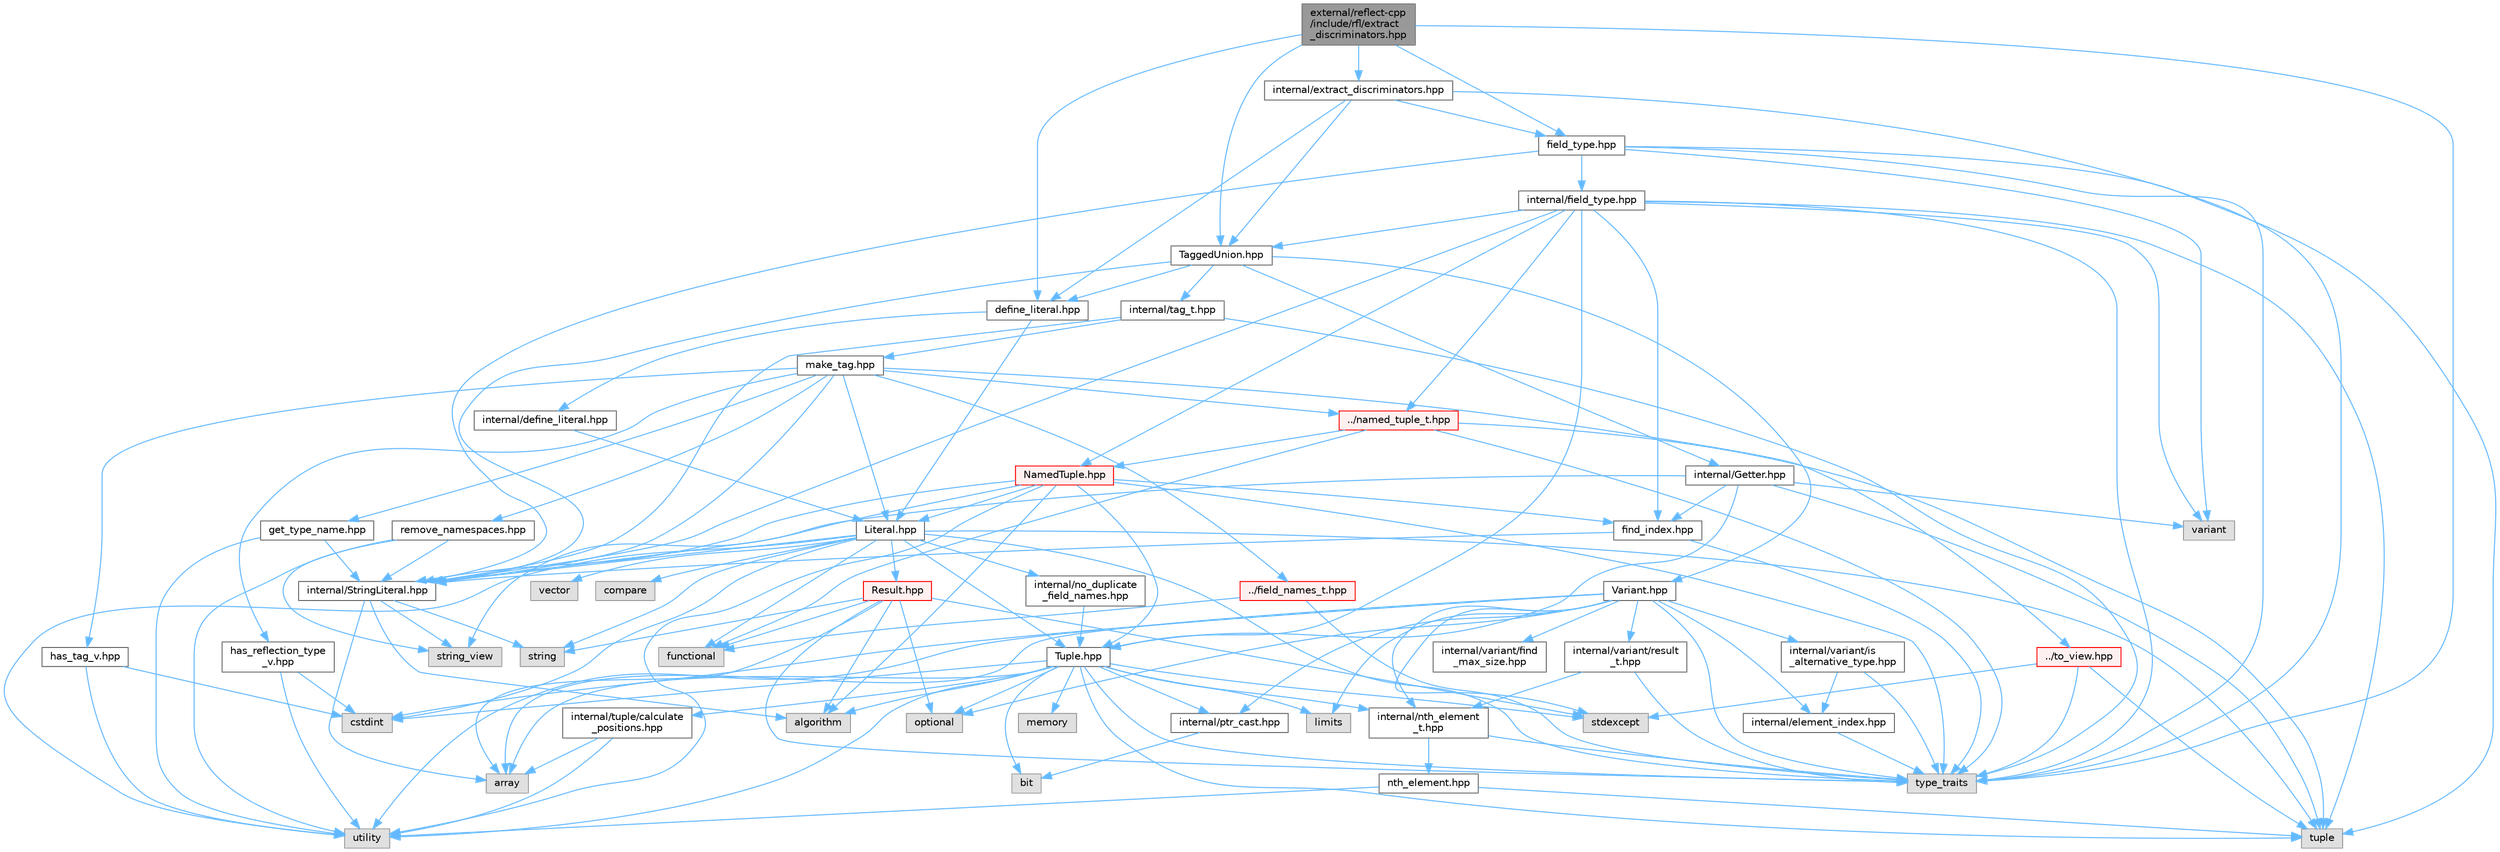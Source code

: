 digraph "external/reflect-cpp/include/rfl/extract_discriminators.hpp"
{
 // LATEX_PDF_SIZE
  bgcolor="transparent";
  edge [fontname=Helvetica,fontsize=10,labelfontname=Helvetica,labelfontsize=10];
  node [fontname=Helvetica,fontsize=10,shape=box,height=0.2,width=0.4];
  Node1 [id="Node000001",label="external/reflect-cpp\l/include/rfl/extract\l_discriminators.hpp",height=0.2,width=0.4,color="gray40", fillcolor="grey60", style="filled", fontcolor="black",tooltip=" "];
  Node1 -> Node2 [id="edge140_Node000001_Node000002",color="steelblue1",style="solid",tooltip=" "];
  Node2 [id="Node000002",label="type_traits",height=0.2,width=0.4,color="grey60", fillcolor="#E0E0E0", style="filled",tooltip=" "];
  Node1 -> Node3 [id="edge141_Node000001_Node000003",color="steelblue1",style="solid",tooltip=" "];
  Node3 [id="Node000003",label="TaggedUnion.hpp",height=0.2,width=0.4,color="grey40", fillcolor="white", style="filled",URL="$_tagged_union_8hpp.html",tooltip=" "];
  Node3 -> Node4 [id="edge142_Node000003_Node000004",color="steelblue1",style="solid",tooltip=" "];
  Node4 [id="Node000004",label="Variant.hpp",height=0.2,width=0.4,color="grey40", fillcolor="white", style="filled",URL="$_variant_8hpp.html",tooltip=" "];
  Node4 -> Node5 [id="edge143_Node000004_Node000005",color="steelblue1",style="solid",tooltip=" "];
  Node5 [id="Node000005",label="array",height=0.2,width=0.4,color="grey60", fillcolor="#E0E0E0", style="filled",tooltip=" "];
  Node4 -> Node6 [id="edge144_Node000004_Node000006",color="steelblue1",style="solid",tooltip=" "];
  Node6 [id="Node000006",label="cstdint",height=0.2,width=0.4,color="grey60", fillcolor="#E0E0E0", style="filled",tooltip=" "];
  Node4 -> Node7 [id="edge145_Node000004_Node000007",color="steelblue1",style="solid",tooltip=" "];
  Node7 [id="Node000007",label="limits",height=0.2,width=0.4,color="grey60", fillcolor="#E0E0E0", style="filled",tooltip=" "];
  Node4 -> Node8 [id="edge146_Node000004_Node000008",color="steelblue1",style="solid",tooltip=" "];
  Node8 [id="Node000008",label="optional",height=0.2,width=0.4,color="grey60", fillcolor="#E0E0E0", style="filled",tooltip=" "];
  Node4 -> Node9 [id="edge147_Node000004_Node000009",color="steelblue1",style="solid",tooltip=" "];
  Node9 [id="Node000009",label="stdexcept",height=0.2,width=0.4,color="grey60", fillcolor="#E0E0E0", style="filled",tooltip=" "];
  Node4 -> Node2 [id="edge148_Node000004_Node000002",color="steelblue1",style="solid",tooltip=" "];
  Node4 -> Node10 [id="edge149_Node000004_Node000010",color="steelblue1",style="solid",tooltip=" "];
  Node10 [id="Node000010",label="utility",height=0.2,width=0.4,color="grey60", fillcolor="#E0E0E0", style="filled",tooltip=" "];
  Node4 -> Node11 [id="edge150_Node000004_Node000011",color="steelblue1",style="solid",tooltip=" "];
  Node11 [id="Node000011",label="internal/element_index.hpp",height=0.2,width=0.4,color="grey40", fillcolor="white", style="filled",URL="$element__index_8hpp.html",tooltip=" "];
  Node11 -> Node2 [id="edge151_Node000011_Node000002",color="steelblue1",style="solid",tooltip=" "];
  Node4 -> Node12 [id="edge152_Node000004_Node000012",color="steelblue1",style="solid",tooltip=" "];
  Node12 [id="Node000012",label="internal/nth_element\l_t.hpp",height=0.2,width=0.4,color="grey40", fillcolor="white", style="filled",URL="$nth__element__t_8hpp.html",tooltip=" "];
  Node12 -> Node2 [id="edge153_Node000012_Node000002",color="steelblue1",style="solid",tooltip=" "];
  Node12 -> Node13 [id="edge154_Node000012_Node000013",color="steelblue1",style="solid",tooltip=" "];
  Node13 [id="Node000013",label="nth_element.hpp",height=0.2,width=0.4,color="grey40", fillcolor="white", style="filled",URL="$nth__element_8hpp.html",tooltip=" "];
  Node13 -> Node14 [id="edge155_Node000013_Node000014",color="steelblue1",style="solid",tooltip=" "];
  Node14 [id="Node000014",label="tuple",height=0.2,width=0.4,color="grey60", fillcolor="#E0E0E0", style="filled",tooltip=" "];
  Node13 -> Node10 [id="edge156_Node000013_Node000010",color="steelblue1",style="solid",tooltip=" "];
  Node4 -> Node15 [id="edge157_Node000004_Node000015",color="steelblue1",style="solid",tooltip=" "];
  Node15 [id="Node000015",label="internal/variant/find\l_max_size.hpp",height=0.2,width=0.4,color="grey40", fillcolor="white", style="filled",URL="$find__max__size_8hpp.html",tooltip=" "];
  Node4 -> Node16 [id="edge158_Node000004_Node000016",color="steelblue1",style="solid",tooltip=" "];
  Node16 [id="Node000016",label="internal/variant/is\l_alternative_type.hpp",height=0.2,width=0.4,color="grey40", fillcolor="white", style="filled",URL="$is__alternative__type_8hpp.html",tooltip=" "];
  Node16 -> Node2 [id="edge159_Node000016_Node000002",color="steelblue1",style="solid",tooltip=" "];
  Node16 -> Node11 [id="edge160_Node000016_Node000011",color="steelblue1",style="solid",tooltip=" "];
  Node4 -> Node17 [id="edge161_Node000004_Node000017",color="steelblue1",style="solid",tooltip=" "];
  Node17 [id="Node000017",label="internal/variant/result\l_t.hpp",height=0.2,width=0.4,color="grey40", fillcolor="white", style="filled",URL="$result__t_8hpp.html",tooltip=" "];
  Node17 -> Node2 [id="edge162_Node000017_Node000002",color="steelblue1",style="solid",tooltip=" "];
  Node17 -> Node12 [id="edge163_Node000017_Node000012",color="steelblue1",style="solid",tooltip=" "];
  Node4 -> Node18 [id="edge164_Node000004_Node000018",color="steelblue1",style="solid",tooltip=" "];
  Node18 [id="Node000018",label="internal/ptr_cast.hpp",height=0.2,width=0.4,color="grey40", fillcolor="white", style="filled",URL="$ptr__cast_8hpp.html",tooltip=" "];
  Node18 -> Node19 [id="edge165_Node000018_Node000019",color="steelblue1",style="solid",tooltip=" "];
  Node19 [id="Node000019",label="bit",height=0.2,width=0.4,color="grey60", fillcolor="#E0E0E0", style="filled",tooltip=" "];
  Node3 -> Node20 [id="edge166_Node000003_Node000020",color="steelblue1",style="solid",tooltip=" "];
  Node20 [id="Node000020",label="define_literal.hpp",height=0.2,width=0.4,color="grey40", fillcolor="white", style="filled",URL="$define__literal_8hpp.html",tooltip=" "];
  Node20 -> Node21 [id="edge167_Node000020_Node000021",color="steelblue1",style="solid",tooltip=" "];
  Node21 [id="Node000021",label="Literal.hpp",height=0.2,width=0.4,color="grey40", fillcolor="white", style="filled",URL="$_literal_8hpp.html",tooltip=" "];
  Node21 -> Node22 [id="edge168_Node000021_Node000022",color="steelblue1",style="solid",tooltip=" "];
  Node22 [id="Node000022",label="compare",height=0.2,width=0.4,color="grey60", fillcolor="#E0E0E0", style="filled",tooltip=" "];
  Node21 -> Node6 [id="edge169_Node000021_Node000006",color="steelblue1",style="solid",tooltip=" "];
  Node21 -> Node23 [id="edge170_Node000021_Node000023",color="steelblue1",style="solid",tooltip=" "];
  Node23 [id="Node000023",label="functional",height=0.2,width=0.4,color="grey60", fillcolor="#E0E0E0", style="filled",tooltip=" "];
  Node21 -> Node24 [id="edge171_Node000021_Node000024",color="steelblue1",style="solid",tooltip=" "];
  Node24 [id="Node000024",label="string",height=0.2,width=0.4,color="grey60", fillcolor="#E0E0E0", style="filled",tooltip=" "];
  Node21 -> Node14 [id="edge172_Node000021_Node000014",color="steelblue1",style="solid",tooltip=" "];
  Node21 -> Node2 [id="edge173_Node000021_Node000002",color="steelblue1",style="solid",tooltip=" "];
  Node21 -> Node10 [id="edge174_Node000021_Node000010",color="steelblue1",style="solid",tooltip=" "];
  Node21 -> Node25 [id="edge175_Node000021_Node000025",color="steelblue1",style="solid",tooltip=" "];
  Node25 [id="Node000025",label="vector",height=0.2,width=0.4,color="grey60", fillcolor="#E0E0E0", style="filled",tooltip=" "];
  Node21 -> Node26 [id="edge176_Node000021_Node000026",color="steelblue1",style="solid",tooltip=" "];
  Node26 [id="Node000026",label="Result.hpp",height=0.2,width=0.4,color="red", fillcolor="#FFF0F0", style="filled",URL="$_result_8hpp.html",tooltip=" "];
  Node26 -> Node27 [id="edge177_Node000026_Node000027",color="steelblue1",style="solid",tooltip=" "];
  Node27 [id="Node000027",label="algorithm",height=0.2,width=0.4,color="grey60", fillcolor="#E0E0E0", style="filled",tooltip=" "];
  Node26 -> Node5 [id="edge178_Node000026_Node000005",color="steelblue1",style="solid",tooltip=" "];
  Node26 -> Node23 [id="edge179_Node000026_Node000023",color="steelblue1",style="solid",tooltip=" "];
  Node26 -> Node8 [id="edge180_Node000026_Node000008",color="steelblue1",style="solid",tooltip=" "];
  Node26 -> Node9 [id="edge181_Node000026_Node000009",color="steelblue1",style="solid",tooltip=" "];
  Node26 -> Node24 [id="edge182_Node000026_Node000024",color="steelblue1",style="solid",tooltip=" "];
  Node26 -> Node2 [id="edge183_Node000026_Node000002",color="steelblue1",style="solid",tooltip=" "];
  Node21 -> Node30 [id="edge184_Node000021_Node000030",color="steelblue1",style="solid",tooltip=" "];
  Node30 [id="Node000030",label="Tuple.hpp",height=0.2,width=0.4,color="grey40", fillcolor="white", style="filled",URL="$_tuple_8hpp.html",tooltip=" "];
  Node30 -> Node27 [id="edge185_Node000030_Node000027",color="steelblue1",style="solid",tooltip=" "];
  Node30 -> Node5 [id="edge186_Node000030_Node000005",color="steelblue1",style="solid",tooltip=" "];
  Node30 -> Node19 [id="edge187_Node000030_Node000019",color="steelblue1",style="solid",tooltip=" "];
  Node30 -> Node6 [id="edge188_Node000030_Node000006",color="steelblue1",style="solid",tooltip=" "];
  Node30 -> Node7 [id="edge189_Node000030_Node000007",color="steelblue1",style="solid",tooltip=" "];
  Node30 -> Node31 [id="edge190_Node000030_Node000031",color="steelblue1",style="solid",tooltip=" "];
  Node31 [id="Node000031",label="memory",height=0.2,width=0.4,color="grey60", fillcolor="#E0E0E0", style="filled",tooltip=" "];
  Node30 -> Node8 [id="edge191_Node000030_Node000008",color="steelblue1",style="solid",tooltip=" "];
  Node30 -> Node9 [id="edge192_Node000030_Node000009",color="steelblue1",style="solid",tooltip=" "];
  Node30 -> Node14 [id="edge193_Node000030_Node000014",color="steelblue1",style="solid",tooltip=" "];
  Node30 -> Node2 [id="edge194_Node000030_Node000002",color="steelblue1",style="solid",tooltip=" "];
  Node30 -> Node10 [id="edge195_Node000030_Node000010",color="steelblue1",style="solid",tooltip=" "];
  Node30 -> Node12 [id="edge196_Node000030_Node000012",color="steelblue1",style="solid",tooltip=" "];
  Node30 -> Node18 [id="edge197_Node000030_Node000018",color="steelblue1",style="solid",tooltip=" "];
  Node30 -> Node32 [id="edge198_Node000030_Node000032",color="steelblue1",style="solid",tooltip=" "];
  Node32 [id="Node000032",label="internal/tuple/calculate\l_positions.hpp",height=0.2,width=0.4,color="grey40", fillcolor="white", style="filled",URL="$calculate__positions_8hpp.html",tooltip=" "];
  Node32 -> Node5 [id="edge199_Node000032_Node000005",color="steelblue1",style="solid",tooltip=" "];
  Node32 -> Node10 [id="edge200_Node000032_Node000010",color="steelblue1",style="solid",tooltip=" "];
  Node21 -> Node33 [id="edge201_Node000021_Node000033",color="steelblue1",style="solid",tooltip=" "];
  Node33 [id="Node000033",label="internal/StringLiteral.hpp",height=0.2,width=0.4,color="grey40", fillcolor="white", style="filled",URL="$_string_literal_8hpp.html",tooltip=" "];
  Node33 -> Node27 [id="edge202_Node000033_Node000027",color="steelblue1",style="solid",tooltip=" "];
  Node33 -> Node5 [id="edge203_Node000033_Node000005",color="steelblue1",style="solid",tooltip=" "];
  Node33 -> Node24 [id="edge204_Node000033_Node000024",color="steelblue1",style="solid",tooltip=" "];
  Node33 -> Node34 [id="edge205_Node000033_Node000034",color="steelblue1",style="solid",tooltip=" "];
  Node34 [id="Node000034",label="string_view",height=0.2,width=0.4,color="grey60", fillcolor="#E0E0E0", style="filled",tooltip=" "];
  Node21 -> Node35 [id="edge206_Node000021_Node000035",color="steelblue1",style="solid",tooltip=" "];
  Node35 [id="Node000035",label="internal/no_duplicate\l_field_names.hpp",height=0.2,width=0.4,color="grey40", fillcolor="white", style="filled",URL="$no__duplicate__field__names_8hpp.html",tooltip=" "];
  Node35 -> Node30 [id="edge207_Node000035_Node000030",color="steelblue1",style="solid",tooltip=" "];
  Node20 -> Node36 [id="edge208_Node000020_Node000036",color="steelblue1",style="solid",tooltip=" "];
  Node36 [id="Node000036",label="internal/define_literal.hpp",height=0.2,width=0.4,color="grey40", fillcolor="white", style="filled",URL="$internal_2define__literal_8hpp.html",tooltip=" "];
  Node36 -> Node21 [id="edge209_Node000036_Node000021",color="steelblue1",style="solid",tooltip=" "];
  Node3 -> Node37 [id="edge210_Node000003_Node000037",color="steelblue1",style="solid",tooltip=" "];
  Node37 [id="Node000037",label="internal/Getter.hpp",height=0.2,width=0.4,color="grey40", fillcolor="white", style="filled",URL="$_getter_8hpp.html",tooltip=" "];
  Node37 -> Node14 [id="edge211_Node000037_Node000014",color="steelblue1",style="solid",tooltip=" "];
  Node37 -> Node38 [id="edge212_Node000037_Node000038",color="steelblue1",style="solid",tooltip=" "];
  Node38 [id="Node000038",label="variant",height=0.2,width=0.4,color="grey60", fillcolor="#E0E0E0", style="filled",tooltip=" "];
  Node37 -> Node30 [id="edge213_Node000037_Node000030",color="steelblue1",style="solid",tooltip=" "];
  Node37 -> Node33 [id="edge214_Node000037_Node000033",color="steelblue1",style="solid",tooltip=" "];
  Node37 -> Node39 [id="edge215_Node000037_Node000039",color="steelblue1",style="solid",tooltip=" "];
  Node39 [id="Node000039",label="find_index.hpp",height=0.2,width=0.4,color="grey40", fillcolor="white", style="filled",URL="$find__index_8hpp.html",tooltip=" "];
  Node39 -> Node2 [id="edge216_Node000039_Node000002",color="steelblue1",style="solid",tooltip=" "];
  Node39 -> Node33 [id="edge217_Node000039_Node000033",color="steelblue1",style="solid",tooltip=" "];
  Node3 -> Node33 [id="edge218_Node000003_Node000033",color="steelblue1",style="solid",tooltip=" "];
  Node3 -> Node40 [id="edge219_Node000003_Node000040",color="steelblue1",style="solid",tooltip=" "];
  Node40 [id="Node000040",label="internal/tag_t.hpp",height=0.2,width=0.4,color="grey40", fillcolor="white", style="filled",URL="$tag__t_8hpp.html",tooltip=" "];
  Node40 -> Node2 [id="edge220_Node000040_Node000002",color="steelblue1",style="solid",tooltip=" "];
  Node40 -> Node33 [id="edge221_Node000040_Node000033",color="steelblue1",style="solid",tooltip=" "];
  Node40 -> Node41 [id="edge222_Node000040_Node000041",color="steelblue1",style="solid",tooltip=" "];
  Node41 [id="Node000041",label="make_tag.hpp",height=0.2,width=0.4,color="grey40", fillcolor="white", style="filled",URL="$make__tag_8hpp.html",tooltip=" "];
  Node41 -> Node21 [id="edge223_Node000041_Node000021",color="steelblue1",style="solid",tooltip=" "];
  Node41 -> Node42 [id="edge224_Node000041_Node000042",color="steelblue1",style="solid",tooltip=" "];
  Node42 [id="Node000042",label="../field_names_t.hpp",height=0.2,width=0.4,color="red", fillcolor="#FFF0F0", style="filled",URL="$field__names__t_8hpp.html",tooltip=" "];
  Node42 -> Node23 [id="edge225_Node000042_Node000023",color="steelblue1",style="solid",tooltip=" "];
  Node42 -> Node2 [id="edge226_Node000042_Node000002",color="steelblue1",style="solid",tooltip=" "];
  Node41 -> Node54 [id="edge227_Node000041_Node000054",color="steelblue1",style="solid",tooltip=" "];
  Node54 [id="Node000054",label="../named_tuple_t.hpp",height=0.2,width=0.4,color="red", fillcolor="#FFF0F0", style="filled",URL="$named__tuple__t_8hpp.html",tooltip=" "];
  Node54 -> Node23 [id="edge228_Node000054_Node000023",color="steelblue1",style="solid",tooltip=" "];
  Node54 -> Node14 [id="edge229_Node000054_Node000014",color="steelblue1",style="solid",tooltip=" "];
  Node54 -> Node2 [id="edge230_Node000054_Node000002",color="steelblue1",style="solid",tooltip=" "];
  Node54 -> Node55 [id="edge231_Node000054_Node000055",color="steelblue1",style="solid",tooltip=" "];
  Node55 [id="Node000055",label="NamedTuple.hpp",height=0.2,width=0.4,color="red", fillcolor="#FFF0F0", style="filled",URL="$_named_tuple_8hpp.html",tooltip=" "];
  Node55 -> Node27 [id="edge232_Node000055_Node000027",color="steelblue1",style="solid",tooltip=" "];
  Node55 -> Node34 [id="edge233_Node000055_Node000034",color="steelblue1",style="solid",tooltip=" "];
  Node55 -> Node2 [id="edge234_Node000055_Node000002",color="steelblue1",style="solid",tooltip=" "];
  Node55 -> Node10 [id="edge235_Node000055_Node000010",color="steelblue1",style="solid",tooltip=" "];
  Node55 -> Node21 [id="edge236_Node000055_Node000021",color="steelblue1",style="solid",tooltip=" "];
  Node55 -> Node30 [id="edge237_Node000055_Node000030",color="steelblue1",style="solid",tooltip=" "];
  Node55 -> Node33 [id="edge238_Node000055_Node000033",color="steelblue1",style="solid",tooltip=" "];
  Node55 -> Node39 [id="edge239_Node000055_Node000039",color="steelblue1",style="solid",tooltip=" "];
  Node41 -> Node97 [id="edge240_Node000041_Node000097",color="steelblue1",style="solid",tooltip=" "];
  Node97 [id="Node000097",label="../to_view.hpp",height=0.2,width=0.4,color="red", fillcolor="#FFF0F0", style="filled",URL="$to__view_8hpp.html",tooltip=" "];
  Node97 -> Node9 [id="edge241_Node000097_Node000009",color="steelblue1",style="solid",tooltip=" "];
  Node97 -> Node14 [id="edge242_Node000097_Node000014",color="steelblue1",style="solid",tooltip=" "];
  Node97 -> Node2 [id="edge243_Node000097_Node000002",color="steelblue1",style="solid",tooltip=" "];
  Node41 -> Node33 [id="edge244_Node000041_Node000033",color="steelblue1",style="solid",tooltip=" "];
  Node41 -> Node98 [id="edge245_Node000041_Node000098",color="steelblue1",style="solid",tooltip=" "];
  Node98 [id="Node000098",label="get_type_name.hpp",height=0.2,width=0.4,color="grey40", fillcolor="white", style="filled",URL="$get__type__name_8hpp.html",tooltip=" "];
  Node98 -> Node10 [id="edge246_Node000098_Node000010",color="steelblue1",style="solid",tooltip=" "];
  Node98 -> Node33 [id="edge247_Node000098_Node000033",color="steelblue1",style="solid",tooltip=" "];
  Node41 -> Node99 [id="edge248_Node000041_Node000099",color="steelblue1",style="solid",tooltip=" "];
  Node99 [id="Node000099",label="has_reflection_type\l_v.hpp",height=0.2,width=0.4,color="grey40", fillcolor="white", style="filled",URL="$has__reflection__type__v_8hpp.html",tooltip=" "];
  Node99 -> Node6 [id="edge249_Node000099_Node000006",color="steelblue1",style="solid",tooltip=" "];
  Node99 -> Node10 [id="edge250_Node000099_Node000010",color="steelblue1",style="solid",tooltip=" "];
  Node41 -> Node100 [id="edge251_Node000041_Node000100",color="steelblue1",style="solid",tooltip=" "];
  Node100 [id="Node000100",label="has_tag_v.hpp",height=0.2,width=0.4,color="grey40", fillcolor="white", style="filled",URL="$has__tag__v_8hpp.html",tooltip=" "];
  Node100 -> Node6 [id="edge252_Node000100_Node000006",color="steelblue1",style="solid",tooltip=" "];
  Node100 -> Node10 [id="edge253_Node000100_Node000010",color="steelblue1",style="solid",tooltip=" "];
  Node41 -> Node101 [id="edge254_Node000041_Node000101",color="steelblue1",style="solid",tooltip=" "];
  Node101 [id="Node000101",label="remove_namespaces.hpp",height=0.2,width=0.4,color="grey40", fillcolor="white", style="filled",URL="$remove__namespaces_8hpp.html",tooltip=" "];
  Node101 -> Node34 [id="edge255_Node000101_Node000034",color="steelblue1",style="solid",tooltip=" "];
  Node101 -> Node10 [id="edge256_Node000101_Node000010",color="steelblue1",style="solid",tooltip=" "];
  Node101 -> Node33 [id="edge257_Node000101_Node000033",color="steelblue1",style="solid",tooltip=" "];
  Node1 -> Node20 [id="edge258_Node000001_Node000020",color="steelblue1",style="solid",tooltip=" "];
  Node1 -> Node102 [id="edge259_Node000001_Node000102",color="steelblue1",style="solid",tooltip=" "];
  Node102 [id="Node000102",label="field_type.hpp",height=0.2,width=0.4,color="grey40", fillcolor="white", style="filled",URL="$field__type_8hpp.html",tooltip=" "];
  Node102 -> Node14 [id="edge260_Node000102_Node000014",color="steelblue1",style="solid",tooltip=" "];
  Node102 -> Node2 [id="edge261_Node000102_Node000002",color="steelblue1",style="solid",tooltip=" "];
  Node102 -> Node38 [id="edge262_Node000102_Node000038",color="steelblue1",style="solid",tooltip=" "];
  Node102 -> Node33 [id="edge263_Node000102_Node000033",color="steelblue1",style="solid",tooltip=" "];
  Node102 -> Node103 [id="edge264_Node000102_Node000103",color="steelblue1",style="solid",tooltip=" "];
  Node103 [id="Node000103",label="internal/field_type.hpp",height=0.2,width=0.4,color="grey40", fillcolor="white", style="filled",URL="$internal_2field__type_8hpp.html",tooltip=" "];
  Node103 -> Node14 [id="edge265_Node000103_Node000014",color="steelblue1",style="solid",tooltip=" "];
  Node103 -> Node2 [id="edge266_Node000103_Node000002",color="steelblue1",style="solid",tooltip=" "];
  Node103 -> Node38 [id="edge267_Node000103_Node000038",color="steelblue1",style="solid",tooltip=" "];
  Node103 -> Node55 [id="edge268_Node000103_Node000055",color="steelblue1",style="solid",tooltip=" "];
  Node103 -> Node3 [id="edge269_Node000103_Node000003",color="steelblue1",style="solid",tooltip=" "];
  Node103 -> Node30 [id="edge270_Node000103_Node000030",color="steelblue1",style="solid",tooltip=" "];
  Node103 -> Node54 [id="edge271_Node000103_Node000054",color="steelblue1",style="solid",tooltip=" "];
  Node103 -> Node33 [id="edge272_Node000103_Node000033",color="steelblue1",style="solid",tooltip=" "];
  Node103 -> Node39 [id="edge273_Node000103_Node000039",color="steelblue1",style="solid",tooltip=" "];
  Node1 -> Node104 [id="edge274_Node000001_Node000104",color="steelblue1",style="solid",tooltip=" "];
  Node104 [id="Node000104",label="internal/extract_discriminators.hpp",height=0.2,width=0.4,color="grey40", fillcolor="white", style="filled",URL="$internal_2extract__discriminators_8hpp.html",tooltip=" "];
  Node104 -> Node2 [id="edge275_Node000104_Node000002",color="steelblue1",style="solid",tooltip=" "];
  Node104 -> Node3 [id="edge276_Node000104_Node000003",color="steelblue1",style="solid",tooltip=" "];
  Node104 -> Node20 [id="edge277_Node000104_Node000020",color="steelblue1",style="solid",tooltip=" "];
  Node104 -> Node102 [id="edge278_Node000104_Node000102",color="steelblue1",style="solid",tooltip=" "];
}
